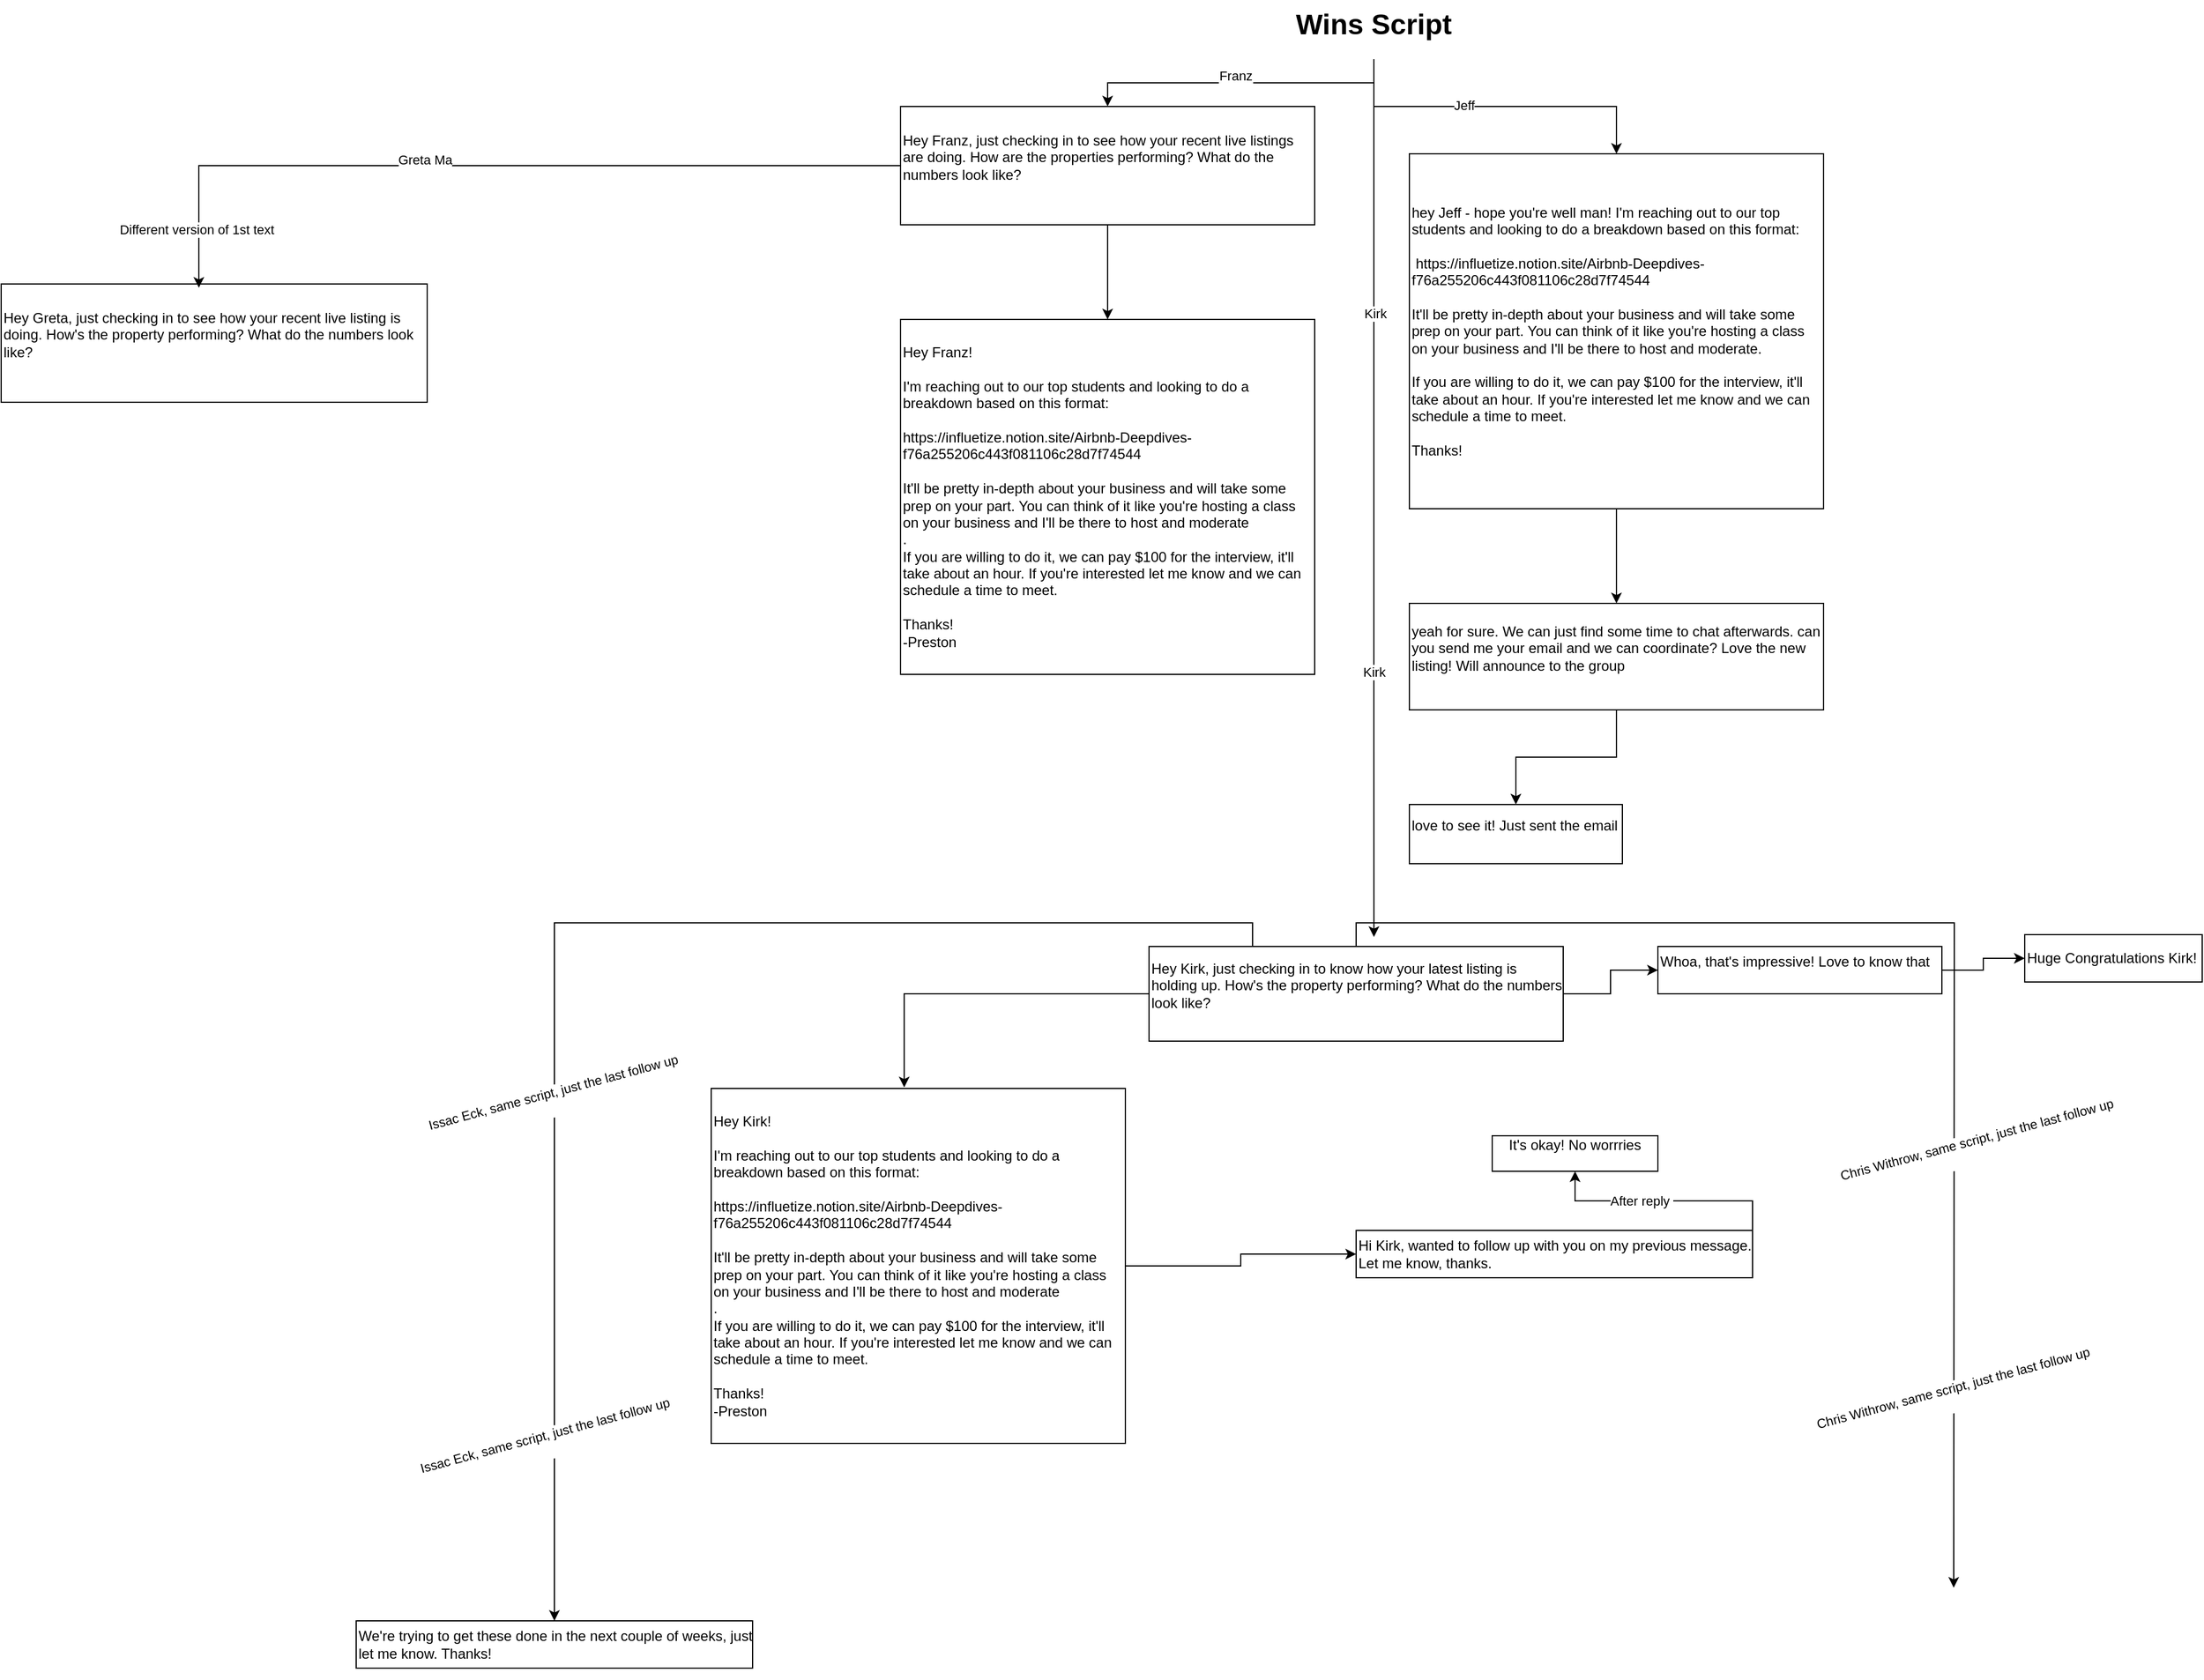 <mxfile version="24.2.7" type="github">
  <diagram name="Page-1" id="JBJc0INhoO-5KvknwVBm">
    <mxGraphModel dx="2652" dy="810" grid="1" gridSize="10" guides="1" tooltips="1" connect="1" arrows="1" fold="1" page="1" pageScale="1" pageWidth="850" pageHeight="1100" math="0" shadow="0">
      <root>
        <mxCell id="0" />
        <mxCell id="1" parent="0" />
        <mxCell id="IDZSP4kKKY8JuZDuhJa7-7" value="" style="edgeStyle=orthogonalEdgeStyle;rounded=0;orthogonalLoop=1;jettySize=auto;html=1;" parent="1" source="IDZSP4kKKY8JuZDuhJa7-1" target="IDZSP4kKKY8JuZDuhJa7-6" edge="1">
          <mxGeometry relative="1" as="geometry" />
        </mxCell>
        <mxCell id="0dDVAKqjQT8uIGWw5udy-3" style="edgeStyle=orthogonalEdgeStyle;rounded=0;orthogonalLoop=1;jettySize=auto;html=1;entryX=0.464;entryY=0.032;entryDx=0;entryDy=0;entryPerimeter=0;" edge="1" parent="1" source="IDZSP4kKKY8JuZDuhJa7-1" target="0dDVAKqjQT8uIGWw5udy-4">
          <mxGeometry relative="1" as="geometry">
            <mxPoint x="-560" y="390" as="targetPoint" />
          </mxGeometry>
        </mxCell>
        <mxCell id="0dDVAKqjQT8uIGWw5udy-5" value="Greta Ma" style="edgeLabel;html=1;align=center;verticalAlign=middle;resizable=0;points=[];" vertex="1" connectable="0" parent="0dDVAKqjQT8uIGWw5udy-3">
          <mxGeometry x="0.156" y="-5" relative="1" as="geometry">
            <mxPoint as="offset" />
          </mxGeometry>
        </mxCell>
        <mxCell id="0dDVAKqjQT8uIGWw5udy-6" value="Different version of 1st text" style="edgeLabel;html=1;align=center;verticalAlign=middle;resizable=0;points=[];" vertex="1" connectable="0" parent="0dDVAKqjQT8uIGWw5udy-3">
          <mxGeometry x="0.857" y="-2" relative="1" as="geometry">
            <mxPoint as="offset" />
          </mxGeometry>
        </mxCell>
        <mxCell id="IDZSP4kKKY8JuZDuhJa7-1" value="&lt;div&gt;Hey Franz, just checking in to see how your recent live listings are doing. How are the properties performing? What do the numbers look like?&lt;/div&gt;&lt;div style=&quot;&quot;&gt;&lt;br&gt;&lt;/div&gt;" style="text;html=1;align=left;verticalAlign=middle;whiteSpace=wrap;rounded=0;strokeColor=default;" parent="1" vertex="1">
          <mxGeometry x="40" y="100" width="350" height="100" as="geometry" />
        </mxCell>
        <mxCell id="IDZSP4kKKY8JuZDuhJa7-5" style="edgeStyle=orthogonalEdgeStyle;rounded=0;orthogonalLoop=1;jettySize=auto;html=1;" parent="1" source="IDZSP4kKKY8JuZDuhJa7-2" target="IDZSP4kKKY8JuZDuhJa7-1" edge="1">
          <mxGeometry relative="1" as="geometry" />
        </mxCell>
        <mxCell id="IDZSP4kKKY8JuZDuhJa7-9" value="Franz" style="edgeLabel;html=1;align=center;verticalAlign=middle;resizable=0;points=[];" parent="IDZSP4kKKY8JuZDuhJa7-5" vertex="1" connectable="0">
          <mxGeometry x="0.034" y="-6" relative="1" as="geometry">
            <mxPoint as="offset" />
          </mxGeometry>
        </mxCell>
        <mxCell id="IDZSP4kKKY8JuZDuhJa7-11" value="" style="edgeStyle=orthogonalEdgeStyle;rounded=0;orthogonalLoop=1;jettySize=auto;html=1;" parent="1" source="IDZSP4kKKY8JuZDuhJa7-2" target="IDZSP4kKKY8JuZDuhJa7-10" edge="1">
          <mxGeometry relative="1" as="geometry" />
        </mxCell>
        <mxCell id="IDZSP4kKKY8JuZDuhJa7-12" value="Jeff" style="edgeLabel;html=1;align=center;verticalAlign=middle;resizable=0;points=[];" parent="IDZSP4kKKY8JuZDuhJa7-11" vertex="1" connectable="0">
          <mxGeometry x="-0.186" y="1" relative="1" as="geometry">
            <mxPoint as="offset" />
          </mxGeometry>
        </mxCell>
        <mxCell id="IDZSP4kKKY8JuZDuhJa7-2" value="&lt;h1 style=&quot;margin-top: 0px;&quot;&gt;Wins Script&lt;/h1&gt;" style="text;html=1;whiteSpace=wrap;overflow=hidden;rounded=0;align=center;" parent="1" vertex="1">
          <mxGeometry x="350" y="10" width="180" height="50" as="geometry" />
        </mxCell>
        <mxCell id="IDZSP4kKKY8JuZDuhJa7-6" value="&lt;div&gt;&lt;div&gt;Hey Franz!&lt;/div&gt;&lt;div&gt;&lt;br&gt;&lt;/div&gt;&lt;div&gt;I&#39;m reaching out to our top students and looking to do a breakdown based on this format:&amp;nbsp;&lt;/div&gt;&lt;div&gt;&lt;br&gt;&lt;/div&gt;&lt;div&gt;https://influetize.notion.site/Airbnb-Deepdives-f76a255206c443f081106c28d7f74544&lt;/div&gt;&lt;div&gt;&lt;br&gt;&lt;/div&gt;&lt;div&gt;It&#39;ll be pretty in-depth about your business and will take some prep on your part. You can think of it like you&#39;re hosting a class on your business and I&#39;ll be there to host and moderate&lt;/div&gt;&lt;div&gt;.&lt;/div&gt;&lt;div&gt;If you are willing to do it, we can pay $100 for the interview, it&#39;ll take about an hour. If you&#39;re interested let me know and we can schedule a time to meet.&lt;/div&gt;&lt;div&gt;&lt;br&gt;&lt;/div&gt;&lt;div&gt;Thanks!&lt;/div&gt;&lt;div&gt;-Preston&lt;/div&gt;&lt;/div&gt;" style="text;html=1;align=left;verticalAlign=middle;whiteSpace=wrap;rounded=0;strokeColor=default;" parent="1" vertex="1">
          <mxGeometry x="40" y="280" width="350" height="300" as="geometry" />
        </mxCell>
        <mxCell id="IDZSP4kKKY8JuZDuhJa7-14" value="" style="edgeStyle=orthogonalEdgeStyle;rounded=0;orthogonalLoop=1;jettySize=auto;html=1;" parent="1" source="IDZSP4kKKY8JuZDuhJa7-10" target="IDZSP4kKKY8JuZDuhJa7-13" edge="1">
          <mxGeometry relative="1" as="geometry" />
        </mxCell>
        <mxCell id="IDZSP4kKKY8JuZDuhJa7-10" value="&lt;div&gt;hey Jeff - hope you&#39;re well man! I&#39;m reaching out to our top students and looking to do a breakdown based on this format:&lt;/div&gt;&lt;div&gt;&lt;br&gt;&lt;/div&gt;&lt;div&gt;&amp;nbsp;https://influetize.notion.site/Airbnb-Deepdives-f76a255206c443f081106c28d7f74544&lt;/div&gt;&lt;div&gt;&lt;br&gt;&lt;/div&gt;&lt;div&gt;It&#39;ll be pretty in-depth about your business and will take some prep on your part. You can think of it like you&#39;re hosting a class on your business and I&#39;ll be there to host and moderate.&lt;/div&gt;&lt;div&gt;&lt;br&gt;&lt;/div&gt;&lt;div&gt;If you are willing to do it, we can pay $100 for the interview, it&#39;ll take about an hour. If you&#39;re interested let me know and we can schedule a time to meet.&lt;/div&gt;&lt;div&gt;&lt;br&gt;&lt;/div&gt;&lt;div&gt;Thanks!&lt;/div&gt;" style="text;html=1;align=left;verticalAlign=middle;whiteSpace=wrap;rounded=0;fillColor=default;fillStyle=solid;gradientColor=none;strokeColor=default;" parent="1" vertex="1">
          <mxGeometry x="470" y="140" width="350" height="300" as="geometry" />
        </mxCell>
        <mxCell id="IDZSP4kKKY8JuZDuhJa7-16" value="" style="edgeStyle=orthogonalEdgeStyle;rounded=0;orthogonalLoop=1;jettySize=auto;html=1;" parent="1" source="IDZSP4kKKY8JuZDuhJa7-13" target="IDZSP4kKKY8JuZDuhJa7-15" edge="1">
          <mxGeometry relative="1" as="geometry" />
        </mxCell>
        <mxCell id="IDZSP4kKKY8JuZDuhJa7-13" value="&lt;div&gt;yeah for sure. We can just find some time to chat afterwards. can you send me your email and we can coordinate? Love the new listing! Will announce to the group&lt;/div&gt;&lt;div&gt;&lt;br&gt;&lt;/div&gt;" style="text;html=1;align=left;verticalAlign=middle;whiteSpace=wrap;rounded=0;strokeColor=default;" parent="1" vertex="1">
          <mxGeometry x="470" y="520" width="350" height="90" as="geometry" />
        </mxCell>
        <mxCell id="IDZSP4kKKY8JuZDuhJa7-15" value="&lt;div&gt;&lt;div&gt;love to see it! Just sent the email&lt;/div&gt;&lt;/div&gt;&lt;div&gt;&lt;br&gt;&lt;/div&gt;" style="text;html=1;align=left;verticalAlign=middle;whiteSpace=wrap;rounded=0;strokeColor=default;" parent="1" vertex="1">
          <mxGeometry x="470" y="690" width="180" height="50" as="geometry" />
        </mxCell>
        <mxCell id="IDZSP4kKKY8JuZDuhJa7-23" value="" style="edgeStyle=orthogonalEdgeStyle;rounded=0;orthogonalLoop=1;jettySize=auto;html=1;entryX=0.466;entryY=-0.003;entryDx=0;entryDy=0;entryPerimeter=0;" parent="1" source="IDZSP4kKKY8JuZDuhJa7-18" target="IDZSP4kKKY8JuZDuhJa7-31" edge="1">
          <mxGeometry relative="1" as="geometry">
            <mxPoint x="85" y="950" as="targetPoint" />
          </mxGeometry>
        </mxCell>
        <mxCell id="IDZSP4kKKY8JuZDuhJa7-27" value="" style="edgeStyle=orthogonalEdgeStyle;rounded=0;orthogonalLoop=1;jettySize=auto;html=1;" parent="1" source="IDZSP4kKKY8JuZDuhJa7-18" target="IDZSP4kKKY8JuZDuhJa7-26" edge="1">
          <mxGeometry relative="1" as="geometry" />
        </mxCell>
        <mxCell id="8rtggDDPh_m3x-qfitVF-1" style="edgeStyle=orthogonalEdgeStyle;rounded=0;orthogonalLoop=1;jettySize=auto;html=1;exitX=0.5;exitY=0;exitDx=0;exitDy=0;" parent="1" source="IDZSP4kKKY8JuZDuhJa7-18" edge="1">
          <mxGeometry relative="1" as="geometry">
            <mxPoint x="930" y="1352" as="targetPoint" />
          </mxGeometry>
        </mxCell>
        <mxCell id="IDZSP4kKKY8JuZDuhJa7-18" value="&lt;div&gt;&lt;div&gt;Hey Kirk, just checking in to know how your latest listing is holding up. How&#39;s the property performing? What do the numbers look like?&lt;/div&gt;&lt;/div&gt;&lt;div&gt;&lt;br&gt;&lt;/div&gt;" style="text;html=1;align=left;verticalAlign=middle;whiteSpace=wrap;rounded=0;strokeColor=default;" parent="1" vertex="1">
          <mxGeometry x="250" y="810" width="350" height="80" as="geometry" />
        </mxCell>
        <mxCell id="IDZSP4kKKY8JuZDuhJa7-19" style="edgeStyle=orthogonalEdgeStyle;rounded=0;orthogonalLoop=1;jettySize=auto;html=1;entryX=0.543;entryY=-0.1;entryDx=0;entryDy=0;entryPerimeter=0;" parent="1" source="IDZSP4kKKY8JuZDuhJa7-2" target="IDZSP4kKKY8JuZDuhJa7-18" edge="1">
          <mxGeometry relative="1" as="geometry">
            <Array as="points">
              <mxPoint x="440" y="630" />
              <mxPoint x="440" y="630" />
            </Array>
          </mxGeometry>
        </mxCell>
        <mxCell id="IDZSP4kKKY8JuZDuhJa7-20" value="Kirk" style="edgeLabel;html=1;align=center;verticalAlign=middle;resizable=0;points=[];" parent="IDZSP4kKKY8JuZDuhJa7-19" vertex="1" connectable="0">
          <mxGeometry x="-0.43" y="1" relative="1" as="geometry">
            <mxPoint y="3" as="offset" />
          </mxGeometry>
        </mxCell>
        <mxCell id="IDZSP4kKKY8JuZDuhJa7-21" value="Kirk" style="edgeLabel;html=1;align=center;verticalAlign=middle;resizable=0;points=[];" parent="IDZSP4kKKY8JuZDuhJa7-19" vertex="1" connectable="0">
          <mxGeometry x="0.4" relative="1" as="geometry">
            <mxPoint y="-2" as="offset" />
          </mxGeometry>
        </mxCell>
        <mxCell id="IDZSP4kKKY8JuZDuhJa7-29" value="" style="edgeStyle=orthogonalEdgeStyle;rounded=0;orthogonalLoop=1;jettySize=auto;html=1;" parent="1" source="IDZSP4kKKY8JuZDuhJa7-26" target="IDZSP4kKKY8JuZDuhJa7-28" edge="1">
          <mxGeometry relative="1" as="geometry" />
        </mxCell>
        <mxCell id="IDZSP4kKKY8JuZDuhJa7-26" value="&lt;div&gt;&lt;div&gt;&lt;div&gt;Whoa, that&#39;s impressive! Love to know that&lt;/div&gt;&lt;/div&gt;&lt;/div&gt;&lt;div&gt;&lt;br&gt;&lt;/div&gt;" style="text;html=1;align=left;verticalAlign=middle;whiteSpace=wrap;rounded=0;strokeColor=default;" parent="1" vertex="1">
          <mxGeometry x="680" y="810" width="240" height="40" as="geometry" />
        </mxCell>
        <mxCell id="IDZSP4kKKY8JuZDuhJa7-28" value="Huge Congratulations Kirk!" style="whiteSpace=wrap;html=1;align=left;fillColor=none;gradientColor=none;rounded=0;" parent="1" vertex="1">
          <mxGeometry x="990" y="800" width="150" height="40" as="geometry" />
        </mxCell>
        <mxCell id="IDZSP4kKKY8JuZDuhJa7-33" value="" style="edgeStyle=orthogonalEdgeStyle;rounded=0;orthogonalLoop=1;jettySize=auto;html=1;" parent="1" source="IDZSP4kKKY8JuZDuhJa7-31" target="IDZSP4kKKY8JuZDuhJa7-32" edge="1">
          <mxGeometry relative="1" as="geometry" />
        </mxCell>
        <mxCell id="IDZSP4kKKY8JuZDuhJa7-31" value="&lt;div&gt;&lt;div&gt;Hey Kirk!&lt;/div&gt;&lt;div&gt;&lt;br&gt;&lt;/div&gt;&lt;div&gt;I&#39;m reaching out to our top students and looking to do a breakdown based on this format:&amp;nbsp;&lt;/div&gt;&lt;div&gt;&lt;br&gt;&lt;/div&gt;&lt;div&gt;https://influetize.notion.site/Airbnb-Deepdives-f76a255206c443f081106c28d7f74544&lt;/div&gt;&lt;div&gt;&lt;br&gt;&lt;/div&gt;&lt;div&gt;It&#39;ll be pretty in-depth about your business and will take some prep on your part. You can think of it like you&#39;re hosting a class on your business and I&#39;ll be there to host and moderate&lt;/div&gt;&lt;div&gt;.&lt;/div&gt;&lt;div&gt;If you are willing to do it, we can pay $100 for the interview, it&#39;ll take about an hour. If you&#39;re interested let me know and we can schedule a time to meet.&lt;/div&gt;&lt;div&gt;&lt;br&gt;&lt;/div&gt;&lt;div&gt;Thanks!&lt;/div&gt;&lt;div&gt;-Preston&lt;/div&gt;&lt;/div&gt;" style="text;html=1;align=left;verticalAlign=middle;whiteSpace=wrap;rounded=0;strokeColor=default;" parent="1" vertex="1">
          <mxGeometry x="-120" y="930" width="350" height="300" as="geometry" />
        </mxCell>
        <mxCell id="IDZSP4kKKY8JuZDuhJa7-35" style="edgeStyle=orthogonalEdgeStyle;rounded=0;orthogonalLoop=1;jettySize=auto;html=1;exitX=1;exitY=0;exitDx=0;exitDy=0;" parent="1" source="IDZSP4kKKY8JuZDuhJa7-32" target="IDZSP4kKKY8JuZDuhJa7-40" edge="1">
          <mxGeometry relative="1" as="geometry">
            <mxPoint x="650" y="1010" as="targetPoint" />
          </mxGeometry>
        </mxCell>
        <mxCell id="IDZSP4kKKY8JuZDuhJa7-42" value="After reply&amp;nbsp;" style="edgeLabel;html=1;align=center;verticalAlign=middle;resizable=0;points=[];" parent="IDZSP4kKKY8JuZDuhJa7-35" vertex="1" connectable="0">
          <mxGeometry x="0.19" relative="1" as="geometry">
            <mxPoint as="offset" />
          </mxGeometry>
        </mxCell>
        <mxCell id="IDZSP4kKKY8JuZDuhJa7-32" value="Hi Kirk, wanted to follow up with you on my previous message. Let me know, thanks." style="whiteSpace=wrap;html=1;align=left;fillColor=none;gradientColor=none;rounded=0;" parent="1" vertex="1">
          <mxGeometry x="425" y="1050" width="335" height="40" as="geometry" />
        </mxCell>
        <mxCell id="IDZSP4kKKY8JuZDuhJa7-40" value="&lt;div&gt;It&#39;s okay! No worrries&lt;/div&gt;&lt;div&gt;&lt;br&gt;&lt;/div&gt;" style="text;html=1;align=center;verticalAlign=middle;whiteSpace=wrap;rounded=0;strokeColor=default;" parent="1" vertex="1">
          <mxGeometry x="540" y="970" width="140" height="30" as="geometry" />
        </mxCell>
        <mxCell id="IDZSP4kKKY8JuZDuhJa7-45" value="" style="edgeStyle=orthogonalEdgeStyle;rounded=0;orthogonalLoop=1;jettySize=auto;html=1;exitX=0.25;exitY=0;exitDx=0;exitDy=0;" parent="1" source="IDZSP4kKKY8JuZDuhJa7-18" target="IDZSP4kKKY8JuZDuhJa7-44" edge="1">
          <mxGeometry relative="1" as="geometry">
            <mxPoint x="-230" y="1390" as="targetPoint" />
            <mxPoint x="338" y="810" as="sourcePoint" />
          </mxGeometry>
        </mxCell>
        <mxCell id="IDZSP4kKKY8JuZDuhJa7-46" value="Issac Eck, same script, just the last follow up&lt;div&gt;&lt;br&gt;&lt;/div&gt;" style="edgeLabel;html=1;align=center;verticalAlign=middle;resizable=0;points=[];rotation=-15;" parent="IDZSP4kKKY8JuZDuhJa7-45" vertex="1" connectable="0">
          <mxGeometry x="0.61" y="-1" relative="1" as="geometry">
            <mxPoint x="1" y="-206" as="offset" />
          </mxGeometry>
        </mxCell>
        <mxCell id="IDZSP4kKKY8JuZDuhJa7-47" value="Issac Eck, same script, just the last follow up&lt;div&gt;&lt;br&gt;&lt;/div&gt;" style="edgeLabel;html=1;align=center;verticalAlign=middle;resizable=0;points=[];rotation=-15;" parent="IDZSP4kKKY8JuZDuhJa7-45" vertex="1" connectable="0">
          <mxGeometry x="0.61" y="-1" relative="1" as="geometry">
            <mxPoint x="-6" y="84" as="offset" />
          </mxGeometry>
        </mxCell>
        <mxCell id="8rtggDDPh_m3x-qfitVF-2" value="Chris Withrow, same script, just the last follow up&lt;div&gt;&lt;br&gt;&lt;/div&gt;" style="edgeLabel;html=1;align=center;verticalAlign=middle;resizable=0;points=[];rotation=-15;" parent="IDZSP4kKKY8JuZDuhJa7-45" vertex="1" connectable="0">
          <mxGeometry x="0.61" y="-1" relative="1" as="geometry">
            <mxPoint x="1204" y="-166" as="offset" />
          </mxGeometry>
        </mxCell>
        <mxCell id="8rtggDDPh_m3x-qfitVF-3" value="Chris Withrow, same script, just the last follow up&lt;div&gt;&lt;br&gt;&lt;/div&gt;" style="edgeLabel;html=1;align=center;verticalAlign=middle;resizable=0;points=[];rotation=-15;" parent="IDZSP4kKKY8JuZDuhJa7-45" vertex="1" connectable="0">
          <mxGeometry x="0.61" y="-1" relative="1" as="geometry">
            <mxPoint x="1184" y="44" as="offset" />
          </mxGeometry>
        </mxCell>
        <mxCell id="IDZSP4kKKY8JuZDuhJa7-44" value="&lt;div&gt;&lt;br&gt;&lt;/div&gt;&lt;div&gt;We&#39;re trying to get these done in the next couple of weeks, just let me know. Thanks!&lt;/div&gt;&lt;div&gt;&lt;br&gt;&lt;/div&gt;" style="whiteSpace=wrap;html=1;align=left;fillColor=none;gradientColor=none;rounded=0;" parent="1" vertex="1">
          <mxGeometry x="-420" y="1380" width="335" height="40" as="geometry" />
        </mxCell>
        <mxCell id="0dDVAKqjQT8uIGWw5udy-4" value="&lt;div&gt;&lt;div&gt;Hey Greta, just checking in to see how your recent live listing is doing. How&#39;s the property performing? What do the numbers look like?&lt;/div&gt;&lt;/div&gt;&lt;div&gt;&lt;br&gt;&lt;/div&gt;" style="text;html=1;align=left;verticalAlign=middle;whiteSpace=wrap;rounded=0;strokeColor=default;" vertex="1" parent="1">
          <mxGeometry x="-720" y="250" width="360" height="100" as="geometry" />
        </mxCell>
      </root>
    </mxGraphModel>
  </diagram>
</mxfile>
